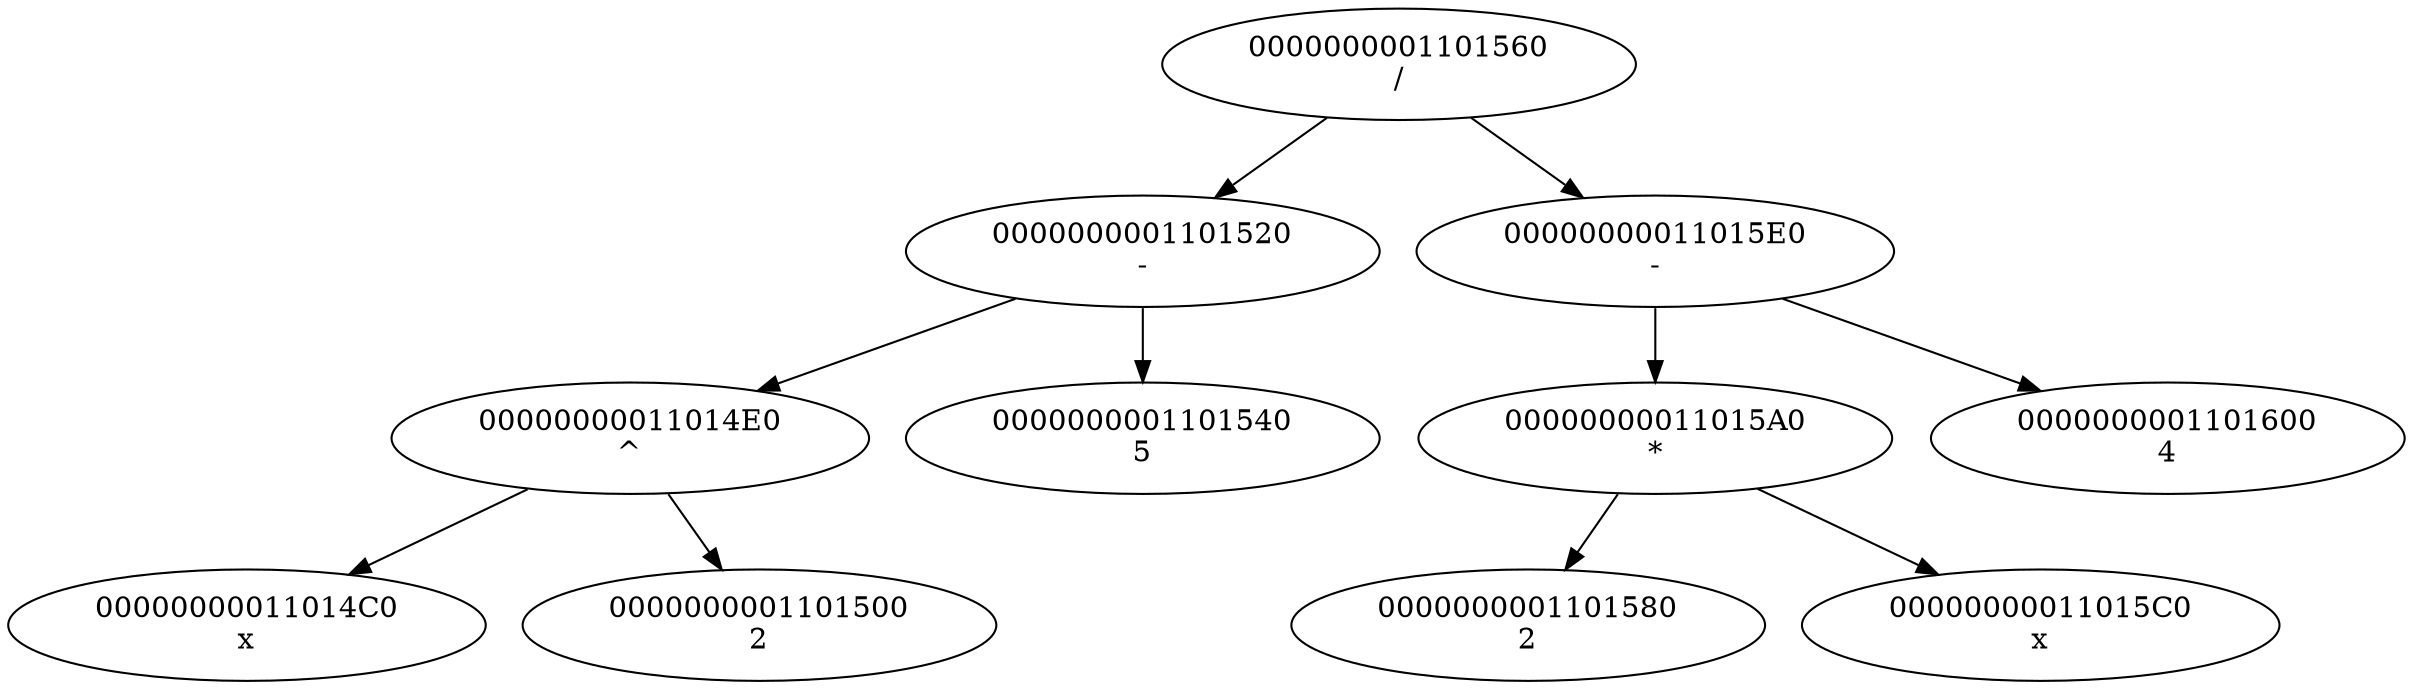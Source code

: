 digraph G{
"0000000001101560
/"->"0000000001101520
-";
"0000000001101560
/"->"00000000011015E0
-";
"0000000001101520
-"->"00000000011014E0
^";
"0000000001101520
-"->"0000000001101540
5";
"00000000011014E0
^"->"00000000011014C0
x";
"00000000011014E0
^"->"0000000001101500
2";
"00000000011014C0
x";
"0000000001101500
2";
"0000000001101540
5";
"00000000011015E0
-"->"00000000011015A0
*";
"00000000011015E0
-"->"0000000001101600
4";
"00000000011015A0
*"->"0000000001101580
2";
"00000000011015A0
*"->"00000000011015C0
x";
"0000000001101580
2";
"00000000011015C0
x";
"0000000001101600
4";
}